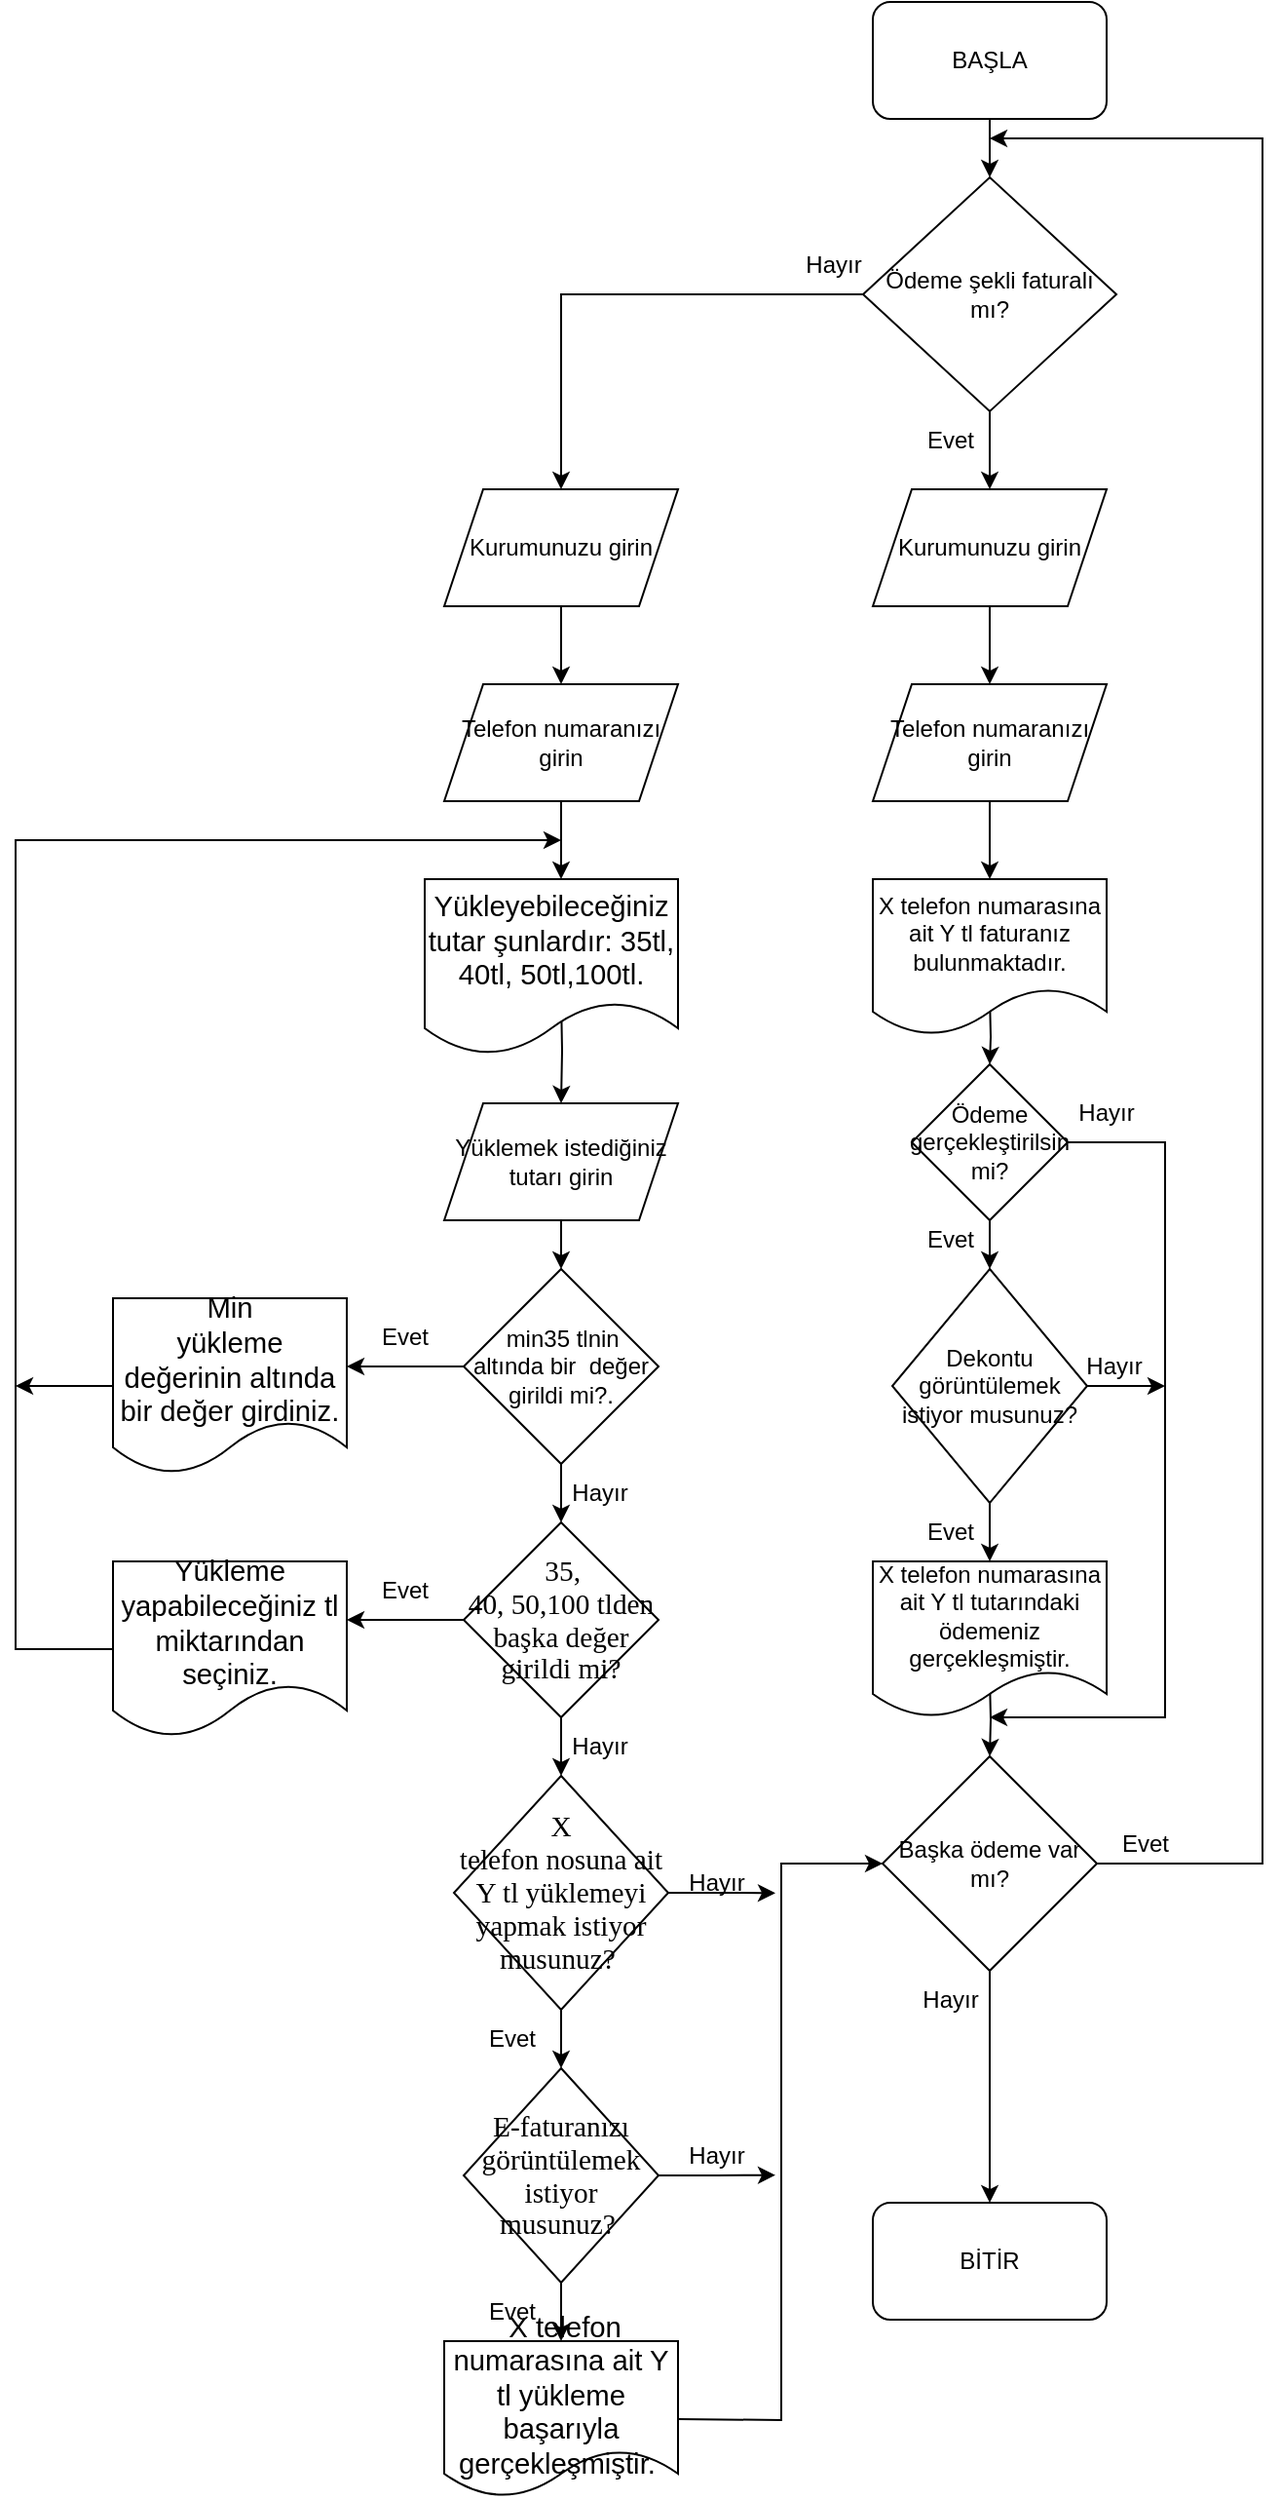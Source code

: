 <mxfile version="15.8.7" type="device"><diagram id="nFV4oCst_x1WbKqpwp-w" name="Sayfa -1"><mxGraphModel dx="1692" dy="541" grid="1" gridSize="10" guides="1" tooltips="1" connect="1" arrows="1" fold="1" page="1" pageScale="1" pageWidth="827" pageHeight="1169" math="0" shadow="0"><root><mxCell id="0"/><mxCell id="1" parent="0"/><mxCell id="hXtzl_56fH22b2TNA7JO-15" value="Evet" style="text;html=1;strokeColor=none;fillColor=none;align=center;verticalAlign=middle;whiteSpace=wrap;rounded=0;shadow=0;" vertex="1" parent="1"><mxGeometry x="330" y="660" width="60" height="30" as="geometry"/></mxCell><mxCell id="hXtzl_56fH22b2TNA7JO-4" value="" style="edgeStyle=orthogonalEdgeStyle;rounded=0;orthogonalLoop=1;jettySize=auto;html=1;" edge="1" parent="1" source="hXtzl_56fH22b2TNA7JO-1" target="hXtzl_56fH22b2TNA7JO-3"><mxGeometry relative="1" as="geometry"/></mxCell><mxCell id="hXtzl_56fH22b2TNA7JO-1" value="BAŞLA" style="rounded=1;whiteSpace=wrap;html=1;" vertex="1" parent="1"><mxGeometry x="320" y="40" width="120" height="60" as="geometry"/></mxCell><mxCell id="hXtzl_56fH22b2TNA7JO-29" value="" style="edgeStyle=orthogonalEdgeStyle;rounded=0;orthogonalLoop=1;jettySize=auto;html=1;" edge="1" parent="1" source="hXtzl_56fH22b2TNA7JO-3" target="hXtzl_56fH22b2TNA7JO-5"><mxGeometry relative="1" as="geometry"/></mxCell><mxCell id="hXtzl_56fH22b2TNA7JO-41" value="" style="edgeStyle=orthogonalEdgeStyle;rounded=0;orthogonalLoop=1;jettySize=auto;html=1;" edge="1" parent="1" source="hXtzl_56fH22b2TNA7JO-3" target="hXtzl_56fH22b2TNA7JO-40"><mxGeometry relative="1" as="geometry"/></mxCell><mxCell id="hXtzl_56fH22b2TNA7JO-3" value="Ödeme şekli faturalı mı?" style="rhombus;whiteSpace=wrap;html=1;" vertex="1" parent="1"><mxGeometry x="315" y="130" width="130" height="120" as="geometry"/></mxCell><mxCell id="hXtzl_56fH22b2TNA7JO-30" value="" style="edgeStyle=orthogonalEdgeStyle;rounded=0;orthogonalLoop=1;jettySize=auto;html=1;" edge="1" parent="1" source="hXtzl_56fH22b2TNA7JO-5" target="hXtzl_56fH22b2TNA7JO-7"><mxGeometry relative="1" as="geometry"/></mxCell><mxCell id="hXtzl_56fH22b2TNA7JO-5" value="Kurumunuzu girin" style="shape=parallelogram;perimeter=parallelogramPerimeter;whiteSpace=wrap;html=1;fixedSize=1;" vertex="1" parent="1"><mxGeometry x="320" y="290" width="120" height="60" as="geometry"/></mxCell><mxCell id="hXtzl_56fH22b2TNA7JO-31" value="" style="edgeStyle=orthogonalEdgeStyle;rounded=0;orthogonalLoop=1;jettySize=auto;html=1;" edge="1" parent="1" source="hXtzl_56fH22b2TNA7JO-7"><mxGeometry relative="1" as="geometry"><mxPoint x="380.0" y="490.0" as="targetPoint"/></mxGeometry></mxCell><mxCell id="hXtzl_56fH22b2TNA7JO-7" value="Telefon numaranızı girin" style="shape=parallelogram;perimeter=parallelogramPerimeter;whiteSpace=wrap;html=1;fixedSize=1;" vertex="1" parent="1"><mxGeometry x="320" y="390" width="120" height="60" as="geometry"/></mxCell><mxCell id="hXtzl_56fH22b2TNA7JO-32" value="" style="edgeStyle=orthogonalEdgeStyle;rounded=0;orthogonalLoop=1;jettySize=auto;html=1;" edge="1" parent="1" target="hXtzl_56fH22b2TNA7JO-11"><mxGeometry relative="1" as="geometry"><mxPoint x="380.0" y="550.0" as="sourcePoint"/></mxGeometry></mxCell><mxCell id="hXtzl_56fH22b2TNA7JO-33" value="" style="edgeStyle=orthogonalEdgeStyle;rounded=0;orthogonalLoop=1;jettySize=auto;html=1;" edge="1" parent="1" source="hXtzl_56fH22b2TNA7JO-11" target="hXtzl_56fH22b2TNA7JO-16"><mxGeometry relative="1" as="geometry"/></mxCell><mxCell id="hXtzl_56fH22b2TNA7JO-73" style="edgeStyle=orthogonalEdgeStyle;rounded=0;orthogonalLoop=1;jettySize=auto;html=1;exitX=1;exitY=0.5;exitDx=0;exitDy=0;" edge="1" parent="1" source="hXtzl_56fH22b2TNA7JO-11"><mxGeometry relative="1" as="geometry"><mxPoint x="380" y="920" as="targetPoint"/><Array as="points"><mxPoint x="470" y="625"/><mxPoint x="470" y="920"/></Array></mxGeometry></mxCell><mxCell id="hXtzl_56fH22b2TNA7JO-11" value="Ödeme gerçekleştirilsin mi?" style="rhombus;whiteSpace=wrap;html=1;" vertex="1" parent="1"><mxGeometry x="340" y="585" width="80" height="80" as="geometry"/></mxCell><mxCell id="hXtzl_56fH22b2TNA7JO-35" value="" style="edgeStyle=orthogonalEdgeStyle;rounded=0;orthogonalLoop=1;jettySize=auto;html=1;" edge="1" parent="1" target="hXtzl_56fH22b2TNA7JO-24"><mxGeometry relative="1" as="geometry"><mxPoint x="380.0" y="900.0" as="sourcePoint"/></mxGeometry></mxCell><mxCell id="hXtzl_56fH22b2TNA7JO-34" value="" style="edgeStyle=orthogonalEdgeStyle;rounded=0;orthogonalLoop=1;jettySize=auto;html=1;" edge="1" parent="1" source="hXtzl_56fH22b2TNA7JO-16"><mxGeometry relative="1" as="geometry"><mxPoint x="380.0" y="840.0" as="targetPoint"/></mxGeometry></mxCell><mxCell id="hXtzl_56fH22b2TNA7JO-75" style="edgeStyle=orthogonalEdgeStyle;rounded=0;orthogonalLoop=1;jettySize=auto;html=1;exitX=1;exitY=0.5;exitDx=0;exitDy=0;" edge="1" parent="1" source="hXtzl_56fH22b2TNA7JO-16"><mxGeometry relative="1" as="geometry"><mxPoint x="470" y="750" as="targetPoint"/></mxGeometry></mxCell><mxCell id="hXtzl_56fH22b2TNA7JO-16" value="Dekontu görüntülemek istiyor musunuz?" style="rhombus;whiteSpace=wrap;html=1;" vertex="1" parent="1"><mxGeometry x="330" y="690" width="100" height="120" as="geometry"/></mxCell><mxCell id="hXtzl_56fH22b2TNA7JO-23" value="Evet" style="text;html=1;strokeColor=none;fillColor=none;align=center;verticalAlign=middle;whiteSpace=wrap;rounded=0;" vertex="1" parent="1"><mxGeometry x="330" y="250" width="60" height="30" as="geometry"/></mxCell><mxCell id="hXtzl_56fH22b2TNA7JO-36" style="edgeStyle=orthogonalEdgeStyle;rounded=0;orthogonalLoop=1;jettySize=auto;html=1;exitX=1;exitY=0.5;exitDx=0;exitDy=0;" edge="1" parent="1" source="hXtzl_56fH22b2TNA7JO-24"><mxGeometry relative="1" as="geometry"><mxPoint x="380" y="110" as="targetPoint"/><Array as="points"><mxPoint x="520" y="995"/><mxPoint x="520" y="110"/></Array></mxGeometry></mxCell><mxCell id="hXtzl_56fH22b2TNA7JO-39" value="" style="edgeStyle=orthogonalEdgeStyle;rounded=0;orthogonalLoop=1;jettySize=auto;html=1;" edge="1" parent="1" source="hXtzl_56fH22b2TNA7JO-24" target="hXtzl_56fH22b2TNA7JO-38"><mxGeometry relative="1" as="geometry"/></mxCell><mxCell id="hXtzl_56fH22b2TNA7JO-24" value="Başka ödeme var mı?" style="rhombus;whiteSpace=wrap;html=1;" vertex="1" parent="1"><mxGeometry x="325" y="940" width="110" height="110" as="geometry"/></mxCell><mxCell id="hXtzl_56fH22b2TNA7JO-37" value="Evet" style="text;html=1;strokeColor=none;fillColor=none;align=center;verticalAlign=middle;whiteSpace=wrap;rounded=0;shadow=0;" vertex="1" parent="1"><mxGeometry x="430" y="970" width="60" height="30" as="geometry"/></mxCell><mxCell id="hXtzl_56fH22b2TNA7JO-38" value="BİTİR" style="rounded=1;whiteSpace=wrap;html=1;shadow=0;" vertex="1" parent="1"><mxGeometry x="320" y="1169" width="120" height="60" as="geometry"/></mxCell><mxCell id="hXtzl_56fH22b2TNA7JO-44" value="" style="edgeStyle=orthogonalEdgeStyle;rounded=0;orthogonalLoop=1;jettySize=auto;html=1;" edge="1" parent="1" source="hXtzl_56fH22b2TNA7JO-40" target="hXtzl_56fH22b2TNA7JO-43"><mxGeometry relative="1" as="geometry"/></mxCell><mxCell id="hXtzl_56fH22b2TNA7JO-40" value="Kurumunuzu girin" style="shape=parallelogram;perimeter=parallelogramPerimeter;whiteSpace=wrap;html=1;fixedSize=1;" vertex="1" parent="1"><mxGeometry x="100" y="290" width="120" height="60" as="geometry"/></mxCell><mxCell id="hXtzl_56fH22b2TNA7JO-42" value="Hayır" style="text;html=1;strokeColor=none;fillColor=none;align=center;verticalAlign=middle;whiteSpace=wrap;rounded=0;shadow=0;" vertex="1" parent="1"><mxGeometry x="270" y="160" width="60" height="30" as="geometry"/></mxCell><mxCell id="hXtzl_56fH22b2TNA7JO-46" value="" style="edgeStyle=orthogonalEdgeStyle;rounded=0;orthogonalLoop=1;jettySize=auto;html=1;" edge="1" parent="1" source="hXtzl_56fH22b2TNA7JO-43"><mxGeometry relative="1" as="geometry"><mxPoint x="160" y="490.0" as="targetPoint"/></mxGeometry></mxCell><mxCell id="hXtzl_56fH22b2TNA7JO-43" value="Telefon numaranızı girin" style="shape=parallelogram;perimeter=parallelogramPerimeter;whiteSpace=wrap;html=1;fixedSize=1;" vertex="1" parent="1"><mxGeometry x="100" y="390" width="120" height="60" as="geometry"/></mxCell><mxCell id="hXtzl_56fH22b2TNA7JO-48" value="" style="edgeStyle=orthogonalEdgeStyle;rounded=0;orthogonalLoop=1;jettySize=auto;html=1;" edge="1" parent="1" target="hXtzl_56fH22b2TNA7JO-47"><mxGeometry relative="1" as="geometry"><mxPoint x="160" y="550.0" as="sourcePoint"/></mxGeometry></mxCell><mxCell id="hXtzl_56fH22b2TNA7JO-50" value="" style="edgeStyle=orthogonalEdgeStyle;rounded=0;orthogonalLoop=1;jettySize=auto;html=1;" edge="1" parent="1" source="hXtzl_56fH22b2TNA7JO-47" target="hXtzl_56fH22b2TNA7JO-49"><mxGeometry relative="1" as="geometry"/></mxCell><mxCell id="hXtzl_56fH22b2TNA7JO-47" value="Yüklemek istediğiniz tutarı girin" style="shape=parallelogram;perimeter=parallelogramPerimeter;whiteSpace=wrap;html=1;fixedSize=1;" vertex="1" parent="1"><mxGeometry x="100" y="605" width="120" height="60" as="geometry"/></mxCell><mxCell id="hXtzl_56fH22b2TNA7JO-52" value="" style="edgeStyle=orthogonalEdgeStyle;rounded=0;orthogonalLoop=1;jettySize=auto;html=1;" edge="1" parent="1" source="hXtzl_56fH22b2TNA7JO-49" target="hXtzl_56fH22b2TNA7JO-51"><mxGeometry relative="1" as="geometry"/></mxCell><mxCell id="hXtzl_56fH22b2TNA7JO-58" value="" style="edgeStyle=orthogonalEdgeStyle;rounded=0;orthogonalLoop=1;jettySize=auto;html=1;" edge="1" parent="1" source="hXtzl_56fH22b2TNA7JO-49"><mxGeometry relative="1" as="geometry"><mxPoint x="50" y="740.0" as="targetPoint"/></mxGeometry></mxCell><mxCell id="hXtzl_56fH22b2TNA7JO-49" value="&lt;p class=&quot;MsoListParagraph&quot; style=&quot;text-indent: -18.0pt&quot;&gt;&lt;span style=&quot;font-stretch: normal ; font-size: 7pt ; line-height: normal ; font-family: &amp;#34;times new roman&amp;#34;&quot;&gt;&amp;nbsp; &amp;nbsp; &amp;nbsp; &amp;nbsp; &amp;nbsp; &amp;nbsp;&lt;/span&gt;min35 tlnin altında bir&amp;nbsp; değer girildi mi?.&lt;/p&gt;" style="rhombus;whiteSpace=wrap;html=1;" vertex="1" parent="1"><mxGeometry x="110" y="690" width="100" height="100" as="geometry"/></mxCell><mxCell id="hXtzl_56fH22b2TNA7JO-59" value="" style="edgeStyle=orthogonalEdgeStyle;rounded=0;orthogonalLoop=1;jettySize=auto;html=1;" edge="1" parent="1" source="hXtzl_56fH22b2TNA7JO-51"><mxGeometry relative="1" as="geometry"><mxPoint x="50" y="870.0" as="targetPoint"/></mxGeometry></mxCell><mxCell id="hXtzl_56fH22b2TNA7JO-65" value="" style="edgeStyle=orthogonalEdgeStyle;rounded=0;orthogonalLoop=1;jettySize=auto;html=1;" edge="1" parent="1" source="hXtzl_56fH22b2TNA7JO-51" target="hXtzl_56fH22b2TNA7JO-64"><mxGeometry relative="1" as="geometry"/></mxCell><mxCell id="hXtzl_56fH22b2TNA7JO-51" value="&lt;p class=&quot;MsoListParagraph&quot; style=&quot;text-indent: -18.0pt&quot;&gt;&lt;span style=&quot;font-size: 11.0pt ; line-height: 115% ; font-family: &amp;#34;calibri&amp;#34; , &amp;#34;sans-serif&amp;#34;&quot;&gt;&amp;nbsp; &amp;nbsp; &amp;nbsp; &amp;nbsp;35,&lt;br/&gt;40, 50,100 tlden başka değer girildi mi?&lt;/span&gt;&lt;br&gt;&lt;/p&gt;" style="rhombus;whiteSpace=wrap;html=1;" vertex="1" parent="1"><mxGeometry x="110" y="820" width="100" height="100" as="geometry"/></mxCell><mxCell id="hXtzl_56fH22b2TNA7JO-53" value="Hayır" style="text;html=1;strokeColor=none;fillColor=none;align=center;verticalAlign=middle;whiteSpace=wrap;rounded=0;shadow=0;" vertex="1" parent="1"><mxGeometry x="150" y="790" width="60" height="30" as="geometry"/></mxCell><mxCell id="hXtzl_56fH22b2TNA7JO-62" value="Evet" style="text;html=1;strokeColor=none;fillColor=none;align=center;verticalAlign=middle;whiteSpace=wrap;rounded=0;shadow=0;" vertex="1" parent="1"><mxGeometry x="50" y="710" width="60" height="30" as="geometry"/></mxCell><mxCell id="hXtzl_56fH22b2TNA7JO-63" value="Evet" style="text;html=1;strokeColor=none;fillColor=none;align=center;verticalAlign=middle;whiteSpace=wrap;rounded=0;shadow=0;" vertex="1" parent="1"><mxGeometry x="50" y="840" width="60" height="30" as="geometry"/></mxCell><mxCell id="hXtzl_56fH22b2TNA7JO-68" value="" style="edgeStyle=orthogonalEdgeStyle;rounded=0;orthogonalLoop=1;jettySize=auto;html=1;" edge="1" parent="1" source="hXtzl_56fH22b2TNA7JO-64" target="hXtzl_56fH22b2TNA7JO-67"><mxGeometry relative="1" as="geometry"/></mxCell><mxCell id="hXtzl_56fH22b2TNA7JO-87" style="edgeStyle=orthogonalEdgeStyle;rounded=0;orthogonalLoop=1;jettySize=auto;html=1;exitX=1;exitY=0.5;exitDx=0;exitDy=0;" edge="1" parent="1" source="hXtzl_56fH22b2TNA7JO-64"><mxGeometry relative="1" as="geometry"><mxPoint x="270" y="1010.118" as="targetPoint"/></mxGeometry></mxCell><mxCell id="hXtzl_56fH22b2TNA7JO-64" value="&lt;span style=&quot;font-size: 11.0pt ; line-height: 115% ; font-family: &amp;#34;calibri&amp;#34; , &amp;#34;sans-serif&amp;#34;&quot;&gt;X&lt;br&gt;telefon nosuna ait Y tl yüklemeyi yapmak istiyor musunuz?&amp;nbsp;&lt;/span&gt;" style="rhombus;whiteSpace=wrap;html=1;" vertex="1" parent="1"><mxGeometry x="105" y="950" width="110" height="120" as="geometry"/></mxCell><mxCell id="hXtzl_56fH22b2TNA7JO-66" value="Hayır" style="text;html=1;strokeColor=none;fillColor=none;align=center;verticalAlign=middle;whiteSpace=wrap;rounded=0;shadow=0;" vertex="1" parent="1"><mxGeometry x="150" y="920" width="60" height="30" as="geometry"/></mxCell><mxCell id="hXtzl_56fH22b2TNA7JO-82" value="" style="edgeStyle=orthogonalEdgeStyle;rounded=0;orthogonalLoop=1;jettySize=auto;html=1;" edge="1" parent="1" source="hXtzl_56fH22b2TNA7JO-67"><mxGeometry relative="1" as="geometry"><mxPoint x="160" y="1240" as="targetPoint"/></mxGeometry></mxCell><mxCell id="hXtzl_56fH22b2TNA7JO-86" style="edgeStyle=orthogonalEdgeStyle;rounded=0;orthogonalLoop=1;jettySize=auto;html=1;exitX=1;exitY=0.5;exitDx=0;exitDy=0;" edge="1" parent="1" source="hXtzl_56fH22b2TNA7JO-67"><mxGeometry relative="1" as="geometry"><mxPoint x="270" y="1154.824" as="targetPoint"/></mxGeometry></mxCell><mxCell id="hXtzl_56fH22b2TNA7JO-67" value="&lt;span style=&quot;font-size: 11.0pt ; line-height: 115% ; font-family: &amp;#34;calibri&amp;#34; , &amp;#34;sans-serif&amp;#34;&quot;&gt;E-faturanızı&lt;br/&gt;görüntülemek istiyor musunuz?&amp;nbsp;&lt;/span&gt;" style="rhombus;whiteSpace=wrap;html=1;" vertex="1" parent="1"><mxGeometry x="110" y="1100" width="100" height="110" as="geometry"/></mxCell><mxCell id="hXtzl_56fH22b2TNA7JO-69" value="Evet" style="text;html=1;strokeColor=none;fillColor=none;align=center;verticalAlign=middle;whiteSpace=wrap;rounded=0;shadow=0;" vertex="1" parent="1"><mxGeometry x="105" y="1070" width="60" height="30" as="geometry"/></mxCell><mxCell id="hXtzl_56fH22b2TNA7JO-71" value="Hayır" style="text;html=1;strokeColor=none;fillColor=none;align=center;verticalAlign=middle;whiteSpace=wrap;rounded=0;shadow=0;" vertex="1" parent="1"><mxGeometry x="210" y="990" width="60" height="30" as="geometry"/></mxCell><mxCell id="hXtzl_56fH22b2TNA7JO-74" value="Hayır" style="text;html=1;strokeColor=none;fillColor=none;align=center;verticalAlign=middle;whiteSpace=wrap;rounded=0;shadow=0;" vertex="1" parent="1"><mxGeometry x="410" y="595" width="60" height="30" as="geometry"/></mxCell><mxCell id="hXtzl_56fH22b2TNA7JO-76" value="Hayır" style="text;html=1;strokeColor=none;fillColor=none;align=center;verticalAlign=middle;whiteSpace=wrap;rounded=0;shadow=0;" vertex="1" parent="1"><mxGeometry x="414" y="725" width="60" height="30" as="geometry"/></mxCell><mxCell id="hXtzl_56fH22b2TNA7JO-77" value="Evet" style="text;html=1;strokeColor=none;fillColor=none;align=center;verticalAlign=middle;whiteSpace=wrap;rounded=0;shadow=0;" vertex="1" parent="1"><mxGeometry x="330" y="810" width="60" height="30" as="geometry"/></mxCell><mxCell id="hXtzl_56fH22b2TNA7JO-80" value="Hayır" style="text;html=1;strokeColor=none;fillColor=none;align=center;verticalAlign=middle;whiteSpace=wrap;rounded=0;shadow=0;" vertex="1" parent="1"><mxGeometry x="330" y="1050" width="60" height="30" as="geometry"/></mxCell><mxCell id="hXtzl_56fH22b2TNA7JO-85" style="edgeStyle=orthogonalEdgeStyle;rounded=0;orthogonalLoop=1;jettySize=auto;html=1;exitX=1;exitY=0.5;exitDx=0;exitDy=0;entryX=0;entryY=0.5;entryDx=0;entryDy=0;" edge="1" parent="1" target="hXtzl_56fH22b2TNA7JO-24"><mxGeometry relative="1" as="geometry"><mxPoint x="220" y="1280" as="sourcePoint"/></mxGeometry></mxCell><mxCell id="hXtzl_56fH22b2TNA7JO-83" value="Evet" style="text;html=1;strokeColor=none;fillColor=none;align=center;verticalAlign=middle;whiteSpace=wrap;rounded=0;shadow=0;" vertex="1" parent="1"><mxGeometry x="105" y="1210" width="60" height="30" as="geometry"/></mxCell><mxCell id="hXtzl_56fH22b2TNA7JO-88" value="Hayır" style="text;html=1;strokeColor=none;fillColor=none;align=center;verticalAlign=middle;whiteSpace=wrap;rounded=0;shadow=0;" vertex="1" parent="1"><mxGeometry x="210" y="1130" width="60" height="30" as="geometry"/></mxCell><mxCell id="hXtzl_56fH22b2TNA7JO-89" value="&lt;span style=&quot;font-family: &amp;#34;calibri&amp;#34; , sans-serif ; font-size: 14.667px&quot;&gt;&amp;nbsp;X telefon numarasına ait Y tl yükleme başarıyla gerçekleşmiştir.&amp;nbsp;&lt;/span&gt;" style="shape=document;whiteSpace=wrap;html=1;boundedLbl=1;shadow=0;" vertex="1" parent="1"><mxGeometry x="100" y="1240" width="120" height="80" as="geometry"/></mxCell><mxCell id="hXtzl_56fH22b2TNA7JO-90" value="&lt;span&gt;X telefon numarasına ait Y tl tutarındaki ödemeniz gerçekleşmiştir.&lt;/span&gt;" style="shape=document;whiteSpace=wrap;html=1;boundedLbl=1;shadow=0;" vertex="1" parent="1"><mxGeometry x="320" y="840" width="120" height="80" as="geometry"/></mxCell><mxCell id="hXtzl_56fH22b2TNA7JO-96" style="edgeStyle=orthogonalEdgeStyle;rounded=0;orthogonalLoop=1;jettySize=auto;html=1;exitX=0;exitY=0.5;exitDx=0;exitDy=0;" edge="1" parent="1" source="hXtzl_56fH22b2TNA7JO-91"><mxGeometry relative="1" as="geometry"><mxPoint x="160" y="470" as="targetPoint"/><Array as="points"><mxPoint x="-120" y="885"/><mxPoint x="-120" y="470"/></Array></mxGeometry></mxCell><mxCell id="hXtzl_56fH22b2TNA7JO-91" value="&lt;span style=&quot;font-family: &amp;#34;calibri&amp;#34; , sans-serif ; font-size: 14.667px&quot;&gt;Yükleme&lt;/span&gt;&lt;br style=&quot;font-family: &amp;#34;calibri&amp;#34; , sans-serif ; font-size: 14.667px&quot;&gt;&lt;span style=&quot;font-family: &amp;#34;calibri&amp;#34; , sans-serif ; font-size: 14.667px&quot;&gt;yapabileceğiniz tl miktarından seçiniz.&lt;/span&gt;" style="shape=document;whiteSpace=wrap;html=1;boundedLbl=1;shadow=0;" vertex="1" parent="1"><mxGeometry x="-70" y="840" width="120" height="90" as="geometry"/></mxCell><mxCell id="hXtzl_56fH22b2TNA7JO-97" style="edgeStyle=orthogonalEdgeStyle;rounded=0;orthogonalLoop=1;jettySize=auto;html=1;exitX=0;exitY=0.5;exitDx=0;exitDy=0;" edge="1" parent="1" source="hXtzl_56fH22b2TNA7JO-92"><mxGeometry relative="1" as="geometry"><mxPoint x="-120" y="750" as="targetPoint"/></mxGeometry></mxCell><mxCell id="hXtzl_56fH22b2TNA7JO-92" value="&lt;span style=&quot;font-family: &amp;#34;calibri&amp;#34; , sans-serif ; font-size: 14.667px&quot;&gt;Min&lt;/span&gt;&lt;br style=&quot;font-family: &amp;#34;calibri&amp;#34; , sans-serif ; font-size: 14.667px&quot;&gt;&lt;span style=&quot;font-family: &amp;#34;calibri&amp;#34; , sans-serif ; font-size: 14.667px&quot;&gt;yükleme değerinin altında bir değer girdiniz.&lt;/span&gt;" style="shape=document;whiteSpace=wrap;html=1;boundedLbl=1;shadow=0;" vertex="1" parent="1"><mxGeometry x="-70" y="705" width="120" height="90" as="geometry"/></mxCell><mxCell id="hXtzl_56fH22b2TNA7JO-93" value="&lt;span&gt;X telefon numarasına ait Y tl faturanız bulunmaktadır.&lt;/span&gt;" style="shape=document;whiteSpace=wrap;html=1;boundedLbl=1;shadow=0;" vertex="1" parent="1"><mxGeometry x="320" y="490" width="120" height="80" as="geometry"/></mxCell><mxCell id="hXtzl_56fH22b2TNA7JO-94" value="&lt;span style=&quot;font-family: &amp;#34;calibri&amp;#34; , sans-serif ; font-size: 14.667px&quot;&gt;Yükleyebileceğiniz&lt;/span&gt;&lt;br style=&quot;font-family: &amp;#34;calibri&amp;#34; , sans-serif ; font-size: 14.667px&quot;&gt;&lt;span style=&quot;font-family: &amp;#34;calibri&amp;#34; , sans-serif ; font-size: 14.667px&quot;&gt;tutar şunlardır: 35tl, 40tl, 50tl,100tl.&lt;/span&gt;" style="shape=document;whiteSpace=wrap;html=1;boundedLbl=1;shadow=0;" vertex="1" parent="1"><mxGeometry x="90" y="490" width="130" height="90" as="geometry"/></mxCell></root></mxGraphModel></diagram></mxfile>